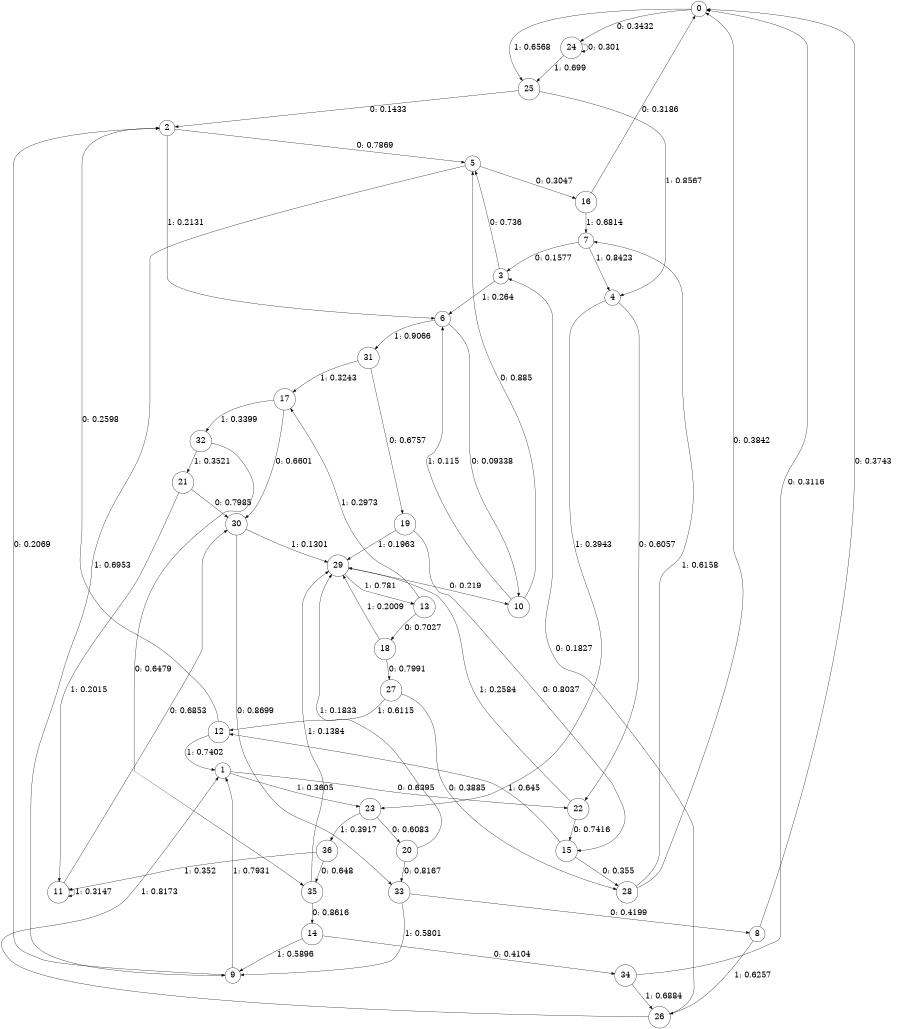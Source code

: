 digraph "ch42concat_phase3_L8" {
size = "6,8.5";
ratio = "fill";
node [shape = circle];
node [fontsize = 24];
edge [fontsize = 24];
0 -> 24 [label = "0: 0.3432   "];
0 -> 25 [label = "1: 0.6568   "];
1 -> 22 [label = "0: 0.6395   "];
1 -> 23 [label = "1: 0.3605   "];
2 -> 5 [label = "0: 0.7869   "];
2 -> 6 [label = "1: 0.2131   "];
3 -> 5 [label = "0: 0.736    "];
3 -> 6 [label = "1: 0.264    "];
4 -> 22 [label = "0: 0.6057   "];
4 -> 23 [label = "1: 0.3943   "];
5 -> 16 [label = "0: 0.3047   "];
5 -> 9 [label = "1: 0.6953   "];
6 -> 10 [label = "0: 0.09338  "];
6 -> 31 [label = "1: 0.9066   "];
7 -> 3 [label = "0: 0.1577   "];
7 -> 4 [label = "1: 0.8423   "];
8 -> 0 [label = "0: 0.3743   "];
8 -> 26 [label = "1: 0.6257   "];
9 -> 2 [label = "0: 0.2069   "];
9 -> 1 [label = "1: 0.7931   "];
10 -> 5 [label = "0: 0.885    "];
10 -> 6 [label = "1: 0.115    "];
11 -> 30 [label = "0: 0.6853   "];
11 -> 11 [label = "1: 0.3147   "];
12 -> 2 [label = "0: 0.2598   "];
12 -> 1 [label = "1: 0.7402   "];
13 -> 18 [label = "0: 0.7027   "];
13 -> 17 [label = "1: 0.2973   "];
14 -> 34 [label = "0: 0.4104   "];
14 -> 9 [label = "1: 0.5896   "];
15 -> 28 [label = "0: 0.355    "];
15 -> 12 [label = "1: 0.645    "];
16 -> 0 [label = "0: 0.3186   "];
16 -> 7 [label = "1: 0.6814   "];
17 -> 30 [label = "0: 0.6601   "];
17 -> 32 [label = "1: 0.3399   "];
18 -> 27 [label = "0: 0.7991   "];
18 -> 29 [label = "1: 0.2009   "];
19 -> 15 [label = "0: 0.8037   "];
19 -> 29 [label = "1: 0.1963   "];
20 -> 33 [label = "0: 0.8167   "];
20 -> 29 [label = "1: 0.1833   "];
21 -> 30 [label = "0: 0.7985   "];
21 -> 11 [label = "1: 0.2015   "];
22 -> 15 [label = "0: 0.7416   "];
22 -> 29 [label = "1: 0.2584   "];
23 -> 20 [label = "0: 0.6083   "];
23 -> 36 [label = "1: 0.3917   "];
24 -> 24 [label = "0: 0.301    "];
24 -> 25 [label = "1: 0.699    "];
25 -> 2 [label = "0: 0.1433   "];
25 -> 4 [label = "1: 0.8567   "];
26 -> 3 [label = "0: 0.1827   "];
26 -> 1 [label = "1: 0.8173   "];
27 -> 28 [label = "0: 0.3885   "];
27 -> 12 [label = "1: 0.6115   "];
28 -> 0 [label = "0: 0.3842   "];
28 -> 7 [label = "1: 0.6158   "];
29 -> 10 [label = "0: 0.219    "];
29 -> 13 [label = "1: 0.781    "];
30 -> 33 [label = "0: 0.8699   "];
30 -> 29 [label = "1: 0.1301   "];
31 -> 19 [label = "0: 0.6757   "];
31 -> 17 [label = "1: 0.3243   "];
32 -> 35 [label = "0: 0.6479   "];
32 -> 21 [label = "1: 0.3521   "];
33 -> 8 [label = "0: 0.4199   "];
33 -> 9 [label = "1: 0.5801   "];
34 -> 0 [label = "0: 0.3116   "];
34 -> 26 [label = "1: 0.6884   "];
35 -> 14 [label = "0: 0.8616   "];
35 -> 29 [label = "1: 0.1384   "];
36 -> 35 [label = "0: 0.648    "];
36 -> 11 [label = "1: 0.352    "];
}